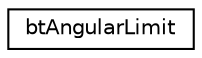 digraph "Graphical Class Hierarchy"
{
  edge [fontname="Helvetica",fontsize="10",labelfontname="Helvetica",labelfontsize="10"];
  node [fontname="Helvetica",fontsize="10",shape=record];
  rankdir="LR";
  Node1 [label="btAngularLimit",height=0.2,width=0.4,color="black", fillcolor="white", style="filled",URL="$classbt_angular_limit.html"];
}
